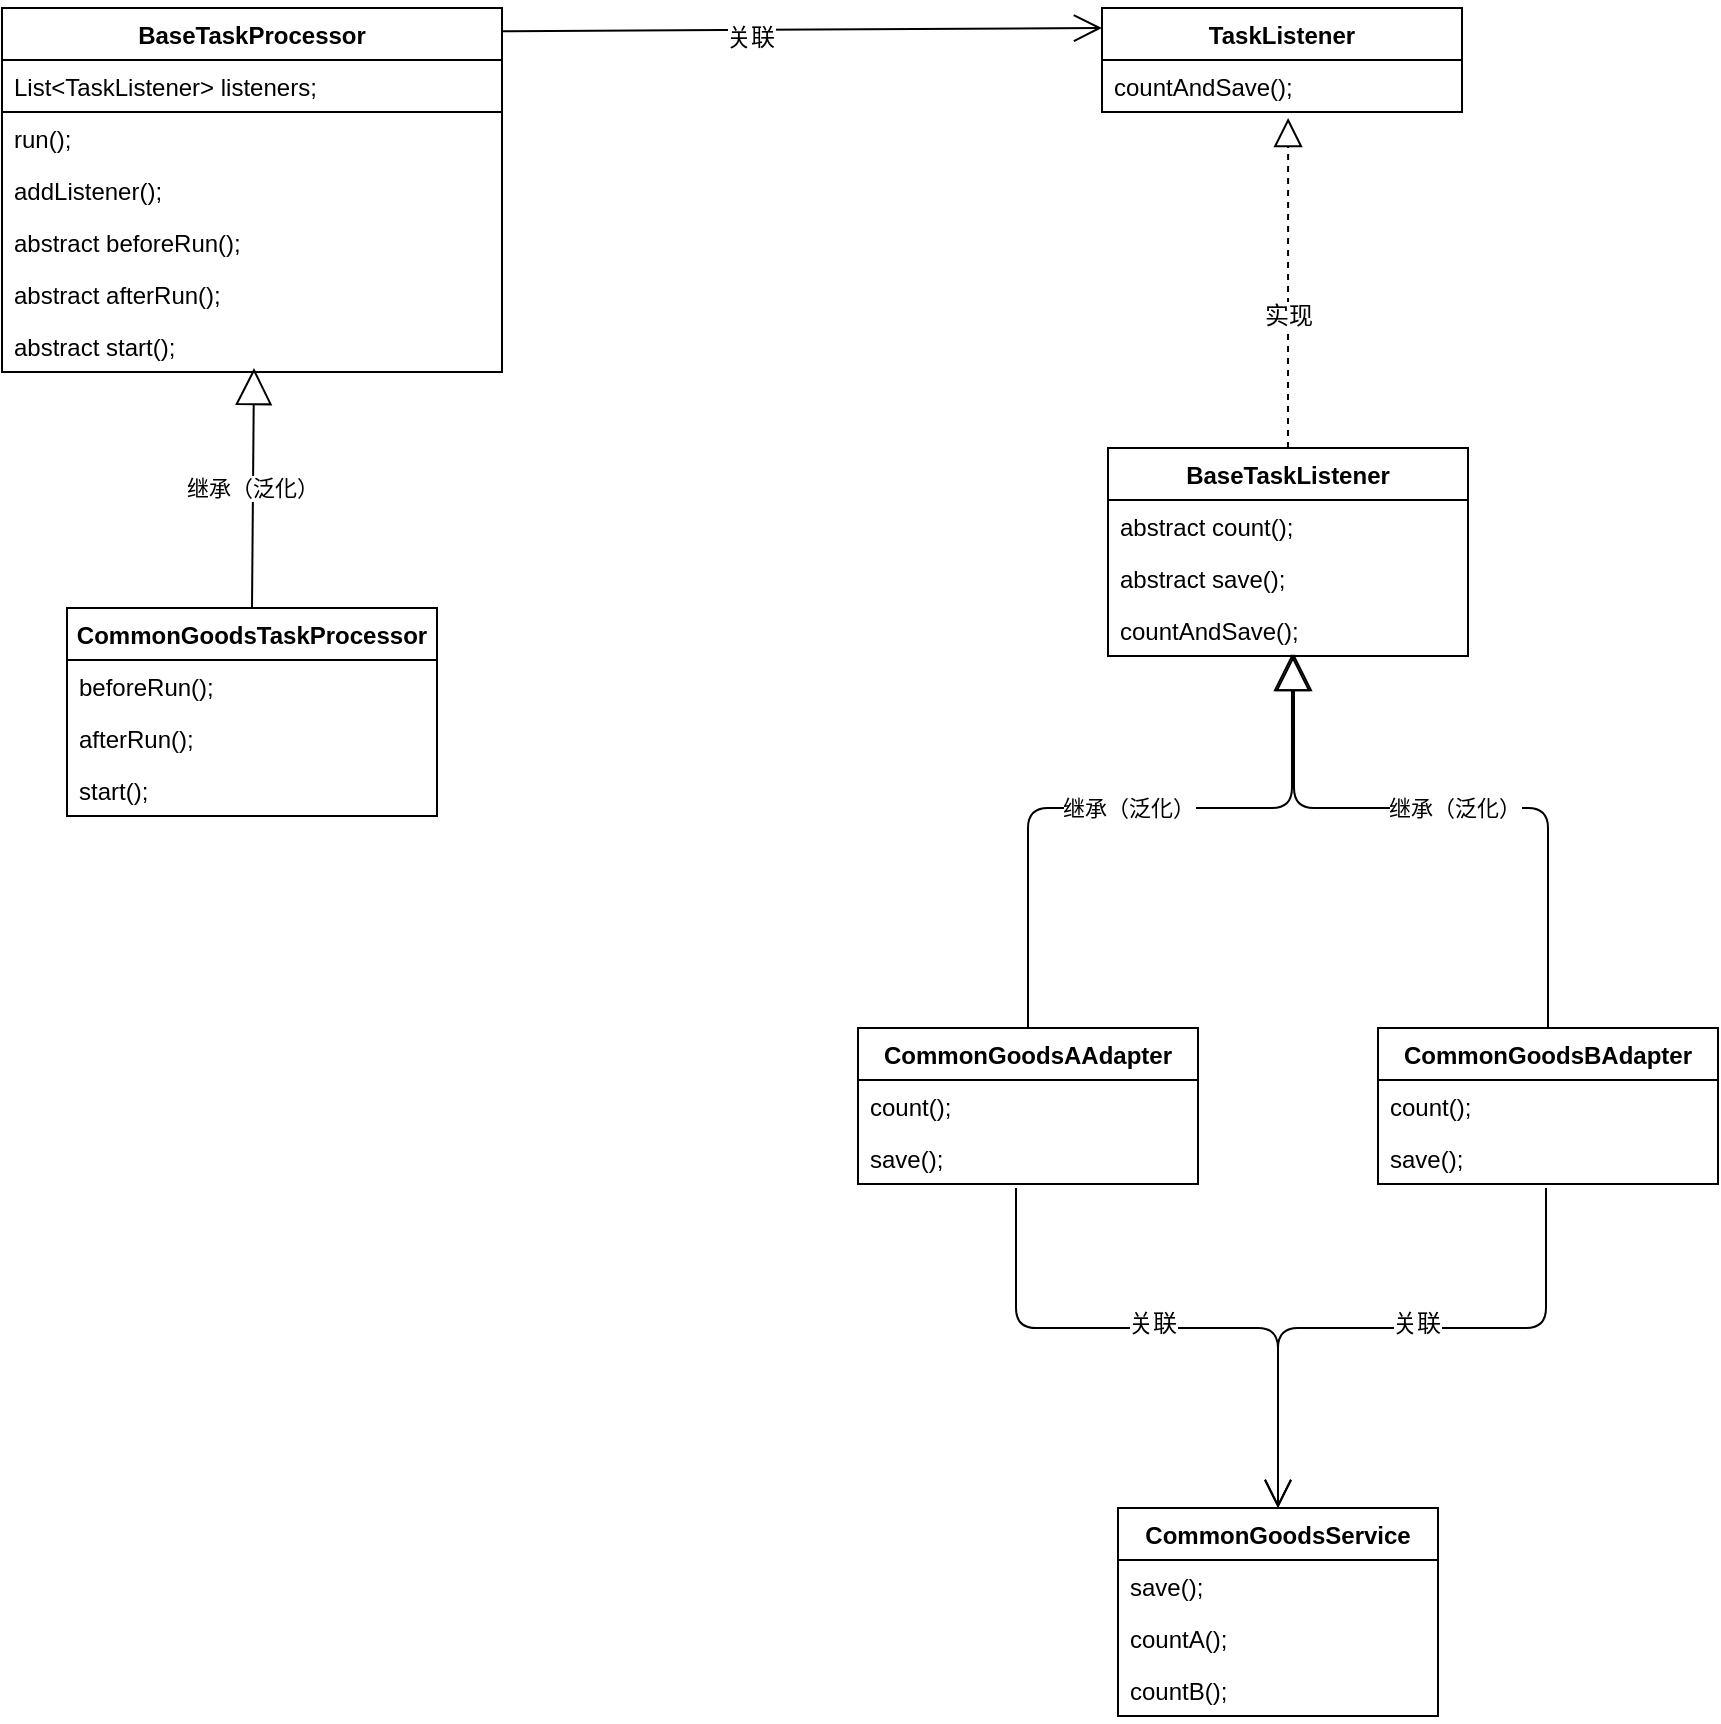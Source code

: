 <mxfile version="12.6.5" type="device"><diagram id="Rtscq1AOX6ndbtjk70j9" name="第 1 页"><mxGraphModel dx="1422" dy="822" grid="1" gridSize="10" guides="1" tooltips="1" connect="1" arrows="1" fold="1" page="1" pageScale="1" pageWidth="2336" pageHeight="1654" math="0" shadow="0"><root><mxCell id="0"/><mxCell id="1" parent="0"/><mxCell id="1-O1xEzHAzZYX_MlNJ85-2" value="BaseTaskProcessor" style="swimlane;fontStyle=1;align=center;verticalAlign=top;childLayout=stackLayout;horizontal=1;startSize=26;horizontalStack=0;resizeParent=1;resizeParentMax=0;resizeLast=0;collapsible=1;marginBottom=0;" parent="1" vertex="1"><mxGeometry x="300" y="290" width="250" height="182" as="geometry"/></mxCell><mxCell id="1-O1xEzHAzZYX_MlNJ85-3" value="List&lt;TaskListener&gt; listeners;" style="text;strokeColor=#000000;fillColor=none;align=left;verticalAlign=top;spacingLeft=4;spacingRight=4;overflow=hidden;rotatable=0;points=[[0,0.5],[1,0.5]];portConstraint=eastwest;" parent="1-O1xEzHAzZYX_MlNJ85-2" vertex="1"><mxGeometry y="26" width="250" height="26" as="geometry"/></mxCell><mxCell id="1-O1xEzHAzZYX_MlNJ85-4" value="run();" style="text;strokeColor=none;fillColor=none;align=left;verticalAlign=top;spacingLeft=4;spacingRight=4;overflow=hidden;rotatable=0;points=[[0,0.5],[1,0.5]];portConstraint=eastwest;" parent="1-O1xEzHAzZYX_MlNJ85-2" vertex="1"><mxGeometry y="52" width="250" height="26" as="geometry"/></mxCell><mxCell id="1-O1xEzHAzZYX_MlNJ85-5" value="addListener();" style="text;strokeColor=none;fillColor=none;align=left;verticalAlign=top;spacingLeft=4;spacingRight=4;overflow=hidden;rotatable=0;points=[[0,0.5],[1,0.5]];portConstraint=eastwest;" parent="1-O1xEzHAzZYX_MlNJ85-2" vertex="1"><mxGeometry y="78" width="250" height="26" as="geometry"/></mxCell><mxCell id="1-O1xEzHAzZYX_MlNJ85-6" value="abstract beforeRun();" style="text;strokeColor=none;fillColor=none;align=left;verticalAlign=top;spacingLeft=4;spacingRight=4;overflow=hidden;rotatable=0;points=[[0,0.5],[1,0.5]];portConstraint=eastwest;" parent="1-O1xEzHAzZYX_MlNJ85-2" vertex="1"><mxGeometry y="104" width="250" height="26" as="geometry"/></mxCell><mxCell id="1-O1xEzHAzZYX_MlNJ85-7" value="abstract afterRun();" style="text;strokeColor=none;fillColor=none;align=left;verticalAlign=top;spacingLeft=4;spacingRight=4;overflow=hidden;rotatable=0;points=[[0,0.5],[1,0.5]];portConstraint=eastwest;" parent="1-O1xEzHAzZYX_MlNJ85-2" vertex="1"><mxGeometry y="130" width="250" height="26" as="geometry"/></mxCell><mxCell id="VoZiykUosiK65p-Mu0LU-3" value="abstract start();" style="text;strokeColor=none;fillColor=none;align=left;verticalAlign=top;spacingLeft=4;spacingRight=4;overflow=hidden;rotatable=0;points=[[0,0.5],[1,0.5]];portConstraint=eastwest;" vertex="1" parent="1-O1xEzHAzZYX_MlNJ85-2"><mxGeometry y="156" width="250" height="26" as="geometry"/></mxCell><mxCell id="1-O1xEzHAzZYX_MlNJ85-8" value="TaskListener" style="swimlane;fontStyle=1;align=center;verticalAlign=top;childLayout=stackLayout;horizontal=1;startSize=26;horizontalStack=0;resizeParent=1;resizeParentMax=0;resizeLast=0;collapsible=1;marginBottom=0;" parent="1" vertex="1"><mxGeometry x="850" y="290" width="180" height="52" as="geometry"/></mxCell><mxCell id="178Ws9h4tSjv0EzzFC7W-1" value="countAndSave();" style="text;strokeColor=none;fillColor=none;align=left;verticalAlign=top;spacingLeft=4;spacingRight=4;overflow=hidden;rotatable=0;points=[[0,0.5],[1,0.5]];portConstraint=eastwest;" parent="1-O1xEzHAzZYX_MlNJ85-8" vertex="1"><mxGeometry y="26" width="180" height="26" as="geometry"/></mxCell><mxCell id="1-O1xEzHAzZYX_MlNJ85-11" value="CommonGoodsService" style="swimlane;fontStyle=1;align=center;verticalAlign=top;childLayout=stackLayout;horizontal=1;startSize=26;horizontalStack=0;resizeParent=1;resizeParentMax=0;resizeLast=0;collapsible=1;marginBottom=0;strokeColor=#000000;" parent="1" vertex="1"><mxGeometry x="858" y="1040" width="160" height="104" as="geometry"/></mxCell><mxCell id="1-O1xEzHAzZYX_MlNJ85-12" value="save();" style="text;strokeColor=none;fillColor=none;align=left;verticalAlign=top;spacingLeft=4;spacingRight=4;overflow=hidden;rotatable=0;points=[[0,0.5],[1,0.5]];portConstraint=eastwest;" parent="1-O1xEzHAzZYX_MlNJ85-11" vertex="1"><mxGeometry y="26" width="160" height="26" as="geometry"/></mxCell><mxCell id="1-O1xEzHAzZYX_MlNJ85-13" value="countA();" style="text;strokeColor=none;fillColor=none;align=left;verticalAlign=top;spacingLeft=4;spacingRight=4;overflow=hidden;rotatable=0;points=[[0,0.5],[1,0.5]];portConstraint=eastwest;" parent="1-O1xEzHAzZYX_MlNJ85-11" vertex="1"><mxGeometry y="52" width="160" height="26" as="geometry"/></mxCell><mxCell id="1-O1xEzHAzZYX_MlNJ85-14" value="countB();" style="text;strokeColor=none;fillColor=none;align=left;verticalAlign=top;spacingLeft=4;spacingRight=4;overflow=hidden;rotatable=0;points=[[0,0.5],[1,0.5]];portConstraint=eastwest;" parent="1-O1xEzHAzZYX_MlNJ85-11" vertex="1"><mxGeometry y="78" width="160" height="26" as="geometry"/></mxCell><mxCell id="1-O1xEzHAzZYX_MlNJ85-15" value="CommonGoodsAAdapter" style="swimlane;fontStyle=1;align=center;verticalAlign=top;childLayout=stackLayout;horizontal=1;startSize=26;horizontalStack=0;resizeParent=1;resizeParentMax=0;resizeLast=0;collapsible=1;marginBottom=0;strokeColor=#000000;" parent="1" vertex="1"><mxGeometry x="728" y="800" width="170" height="78" as="geometry"/></mxCell><mxCell id="1-O1xEzHAzZYX_MlNJ85-16" value="count();" style="text;strokeColor=none;fillColor=none;align=left;verticalAlign=top;spacingLeft=4;spacingRight=4;overflow=hidden;rotatable=0;points=[[0,0.5],[1,0.5]];portConstraint=eastwest;" parent="1-O1xEzHAzZYX_MlNJ85-15" vertex="1"><mxGeometry y="26" width="170" height="26" as="geometry"/></mxCell><mxCell id="178Ws9h4tSjv0EzzFC7W-2" value="save();" style="text;strokeColor=none;fillColor=none;align=left;verticalAlign=top;spacingLeft=4;spacingRight=4;overflow=hidden;rotatable=0;points=[[0,0.5],[1,0.5]];portConstraint=eastwest;" parent="1-O1xEzHAzZYX_MlNJ85-15" vertex="1"><mxGeometry y="52" width="170" height="26" as="geometry"/></mxCell><mxCell id="1-O1xEzHAzZYX_MlNJ85-18" value="CommonGoodsBAdapter" style="swimlane;fontStyle=1;align=center;verticalAlign=top;childLayout=stackLayout;horizontal=1;startSize=26;horizontalStack=0;resizeParent=1;resizeParentMax=0;resizeLast=0;collapsible=1;marginBottom=0;strokeColor=#000000;" parent="1" vertex="1"><mxGeometry x="988" y="800" width="170" height="78" as="geometry"/></mxCell><mxCell id="1-O1xEzHAzZYX_MlNJ85-19" value="count();" style="text;strokeColor=none;fillColor=none;align=left;verticalAlign=top;spacingLeft=4;spacingRight=4;overflow=hidden;rotatable=0;points=[[0,0.5],[1,0.5]];portConstraint=eastwest;" parent="1-O1xEzHAzZYX_MlNJ85-18" vertex="1"><mxGeometry y="26" width="170" height="26" as="geometry"/></mxCell><mxCell id="178Ws9h4tSjv0EzzFC7W-3" value="save();" style="text;strokeColor=none;fillColor=none;align=left;verticalAlign=top;spacingLeft=4;spacingRight=4;overflow=hidden;rotatable=0;points=[[0,0.5],[1,0.5]];portConstraint=eastwest;" parent="1-O1xEzHAzZYX_MlNJ85-18" vertex="1"><mxGeometry y="52" width="170" height="26" as="geometry"/></mxCell><mxCell id="1-O1xEzHAzZYX_MlNJ85-21" value="" style="endArrow=open;endFill=1;endSize=12;html=1;exitX=1;exitY=0.064;exitDx=0;exitDy=0;exitPerimeter=0;" parent="1" source="1-O1xEzHAzZYX_MlNJ85-2" edge="1"><mxGeometry width="160" relative="1" as="geometry"><mxPoint x="700" y="300" as="sourcePoint"/><mxPoint x="850" y="300" as="targetPoint"/></mxGeometry></mxCell><mxCell id="1-O1xEzHAzZYX_MlNJ85-22" value="关联" style="text;html=1;align=center;verticalAlign=middle;resizable=0;points=[];labelBackgroundColor=#ffffff;" parent="1-O1xEzHAzZYX_MlNJ85-21" vertex="1" connectable="0"><mxGeometry x="-0.173" y="-4" relative="1" as="geometry"><mxPoint as="offset"/></mxGeometry></mxCell><mxCell id="1-O1xEzHAzZYX_MlNJ85-23" value="" style="endArrow=open;endFill=1;endSize=12;html=1;entryX=0.5;entryY=0;entryDx=0;entryDy=0;" parent="1" target="1-O1xEzHAzZYX_MlNJ85-11" edge="1"><mxGeometry width="160" relative="1" as="geometry"><mxPoint x="807" y="880" as="sourcePoint"/><mxPoint x="988" y="930" as="targetPoint"/><Array as="points"><mxPoint x="807" y="950"/><mxPoint x="938" y="950"/></Array></mxGeometry></mxCell><mxCell id="1-O1xEzHAzZYX_MlNJ85-24" value="关联" style="text;html=1;align=center;verticalAlign=middle;resizable=0;points=[];labelBackgroundColor=#ffffff;" parent="1-O1xEzHAzZYX_MlNJ85-23" vertex="1" connectable="0"><mxGeometry x="-0.051" y="2" relative="1" as="geometry"><mxPoint as="offset"/></mxGeometry></mxCell><mxCell id="1-O1xEzHAzZYX_MlNJ85-25" value="" style="endArrow=open;endFill=1;endSize=12;html=1;" parent="1" edge="1"><mxGeometry width="160" relative="1" as="geometry"><mxPoint x="1072" y="880" as="sourcePoint"/><mxPoint x="938" y="1040" as="targetPoint"/><Array as="points"><mxPoint x="1072" y="950"/><mxPoint x="938" y="950"/></Array></mxGeometry></mxCell><mxCell id="1-O1xEzHAzZYX_MlNJ85-26" value="关联" style="text;html=1;align=center;verticalAlign=middle;resizable=0;points=[];labelBackgroundColor=#ffffff;" parent="1-O1xEzHAzZYX_MlNJ85-25" vertex="1" connectable="0"><mxGeometry x="-0.078" y="-2" relative="1" as="geometry"><mxPoint as="offset"/></mxGeometry></mxCell><mxCell id="1-O1xEzHAzZYX_MlNJ85-27" value="CommonGoodsTaskProcessor" style="swimlane;fontStyle=1;align=center;verticalAlign=top;childLayout=stackLayout;horizontal=1;startSize=26;horizontalStack=0;resizeParent=1;resizeParentMax=0;resizeLast=0;collapsible=1;marginBottom=0;strokeColor=#000000;" parent="1" vertex="1"><mxGeometry x="332.5" y="590" width="185" height="104" as="geometry"/></mxCell><mxCell id="1-O1xEzHAzZYX_MlNJ85-28" value="beforeRun();" style="text;strokeColor=none;fillColor=none;align=left;verticalAlign=top;spacingLeft=4;spacingRight=4;overflow=hidden;rotatable=0;points=[[0,0.5],[1,0.5]];portConstraint=eastwest;" parent="1-O1xEzHAzZYX_MlNJ85-27" vertex="1"><mxGeometry y="26" width="185" height="26" as="geometry"/></mxCell><mxCell id="1-O1xEzHAzZYX_MlNJ85-29" value="afterRun();" style="text;strokeColor=none;fillColor=none;align=left;verticalAlign=top;spacingLeft=4;spacingRight=4;overflow=hidden;rotatable=0;points=[[0,0.5],[1,0.5]];portConstraint=eastwest;" parent="1-O1xEzHAzZYX_MlNJ85-27" vertex="1"><mxGeometry y="52" width="185" height="26" as="geometry"/></mxCell><mxCell id="VoZiykUosiK65p-Mu0LU-4" value="start();" style="text;strokeColor=none;fillColor=none;align=left;verticalAlign=top;spacingLeft=4;spacingRight=4;overflow=hidden;rotatable=0;points=[[0,0.5],[1,0.5]];portConstraint=eastwest;" vertex="1" parent="1-O1xEzHAzZYX_MlNJ85-27"><mxGeometry y="78" width="185" height="26" as="geometry"/></mxCell><mxCell id="1-O1xEzHAzZYX_MlNJ85-30" value="继承（泛化）" style="endArrow=block;endSize=16;endFill=0;html=1;exitX=0.5;exitY=0;exitDx=0;exitDy=0;entryX=0.504;entryY=0.923;entryDx=0;entryDy=0;entryPerimeter=0;" parent="1" source="1-O1xEzHAzZYX_MlNJ85-27" target="VoZiykUosiK65p-Mu0LU-3" edge="1"><mxGeometry width="160" relative="1" as="geometry"><mxPoint x="330" y="520" as="sourcePoint"/><mxPoint x="426" y="480" as="targetPoint"/></mxGeometry></mxCell><mxCell id="1-O1xEzHAzZYX_MlNJ85-31" value="BaseTaskListener" style="swimlane;fontStyle=1;align=center;verticalAlign=top;childLayout=stackLayout;horizontal=1;startSize=26;horizontalStack=0;resizeParent=1;resizeParentMax=0;resizeLast=0;collapsible=1;marginBottom=0;" parent="1" vertex="1"><mxGeometry x="853" y="510" width="180" height="104" as="geometry"/></mxCell><mxCell id="1-O1xEzHAzZYX_MlNJ85-32" value="abstract count();" style="text;strokeColor=none;fillColor=none;align=left;verticalAlign=top;spacingLeft=4;spacingRight=4;overflow=hidden;rotatable=0;points=[[0,0.5],[1,0.5]];portConstraint=eastwest;" parent="1-O1xEzHAzZYX_MlNJ85-31" vertex="1"><mxGeometry y="26" width="180" height="26" as="geometry"/></mxCell><mxCell id="1-O1xEzHAzZYX_MlNJ85-33" value="abstract save();" style="text;strokeColor=none;fillColor=none;align=left;verticalAlign=top;spacingLeft=4;spacingRight=4;overflow=hidden;rotatable=0;points=[[0,0.5],[1,0.5]];portConstraint=eastwest;" parent="1-O1xEzHAzZYX_MlNJ85-31" vertex="1"><mxGeometry y="52" width="180" height="26" as="geometry"/></mxCell><mxCell id="1-O1xEzHAzZYX_MlNJ85-34" value="countAndSave();" style="text;strokeColor=none;fillColor=none;align=left;verticalAlign=top;spacingLeft=4;spacingRight=4;overflow=hidden;rotatable=0;points=[[0,0.5],[1,0.5]];portConstraint=eastwest;" parent="1-O1xEzHAzZYX_MlNJ85-31" vertex="1"><mxGeometry y="78" width="180" height="26" as="geometry"/></mxCell><mxCell id="1-O1xEzHAzZYX_MlNJ85-35" value="" style="endArrow=block;dashed=1;endFill=0;endSize=12;html=1;entryX=0.517;entryY=1.115;entryDx=0;entryDy=0;entryPerimeter=0;exitX=0.5;exitY=0;exitDx=0;exitDy=0;" parent="1" source="1-O1xEzHAzZYX_MlNJ85-31" target="178Ws9h4tSjv0EzzFC7W-1" edge="1"><mxGeometry width="160" relative="1" as="geometry"><mxPoint x="880" y="440" as="sourcePoint"/><mxPoint x="943.96" y="370.99" as="targetPoint"/></mxGeometry></mxCell><mxCell id="1-O1xEzHAzZYX_MlNJ85-36" value="实现" style="text;html=1;align=center;verticalAlign=middle;resizable=0;points=[];labelBackgroundColor=#ffffff;" parent="1-O1xEzHAzZYX_MlNJ85-35" vertex="1" connectable="0"><mxGeometry x="-0.194" relative="1" as="geometry"><mxPoint as="offset"/></mxGeometry></mxCell><mxCell id="VoZiykUosiK65p-Mu0LU-1" value="继承（泛化）" style="endArrow=block;endSize=16;endFill=0;html=1;entryX=0.511;entryY=0.962;entryDx=0;entryDy=0;entryPerimeter=0;exitX=0.5;exitY=0;exitDx=0;exitDy=0;" edge="1" parent="1" source="1-O1xEzHAzZYX_MlNJ85-15" target="1-O1xEzHAzZYX_MlNJ85-34"><mxGeometry width="160" relative="1" as="geometry"><mxPoint x="840" y="710" as="sourcePoint"/><mxPoint x="1000" y="710" as="targetPoint"/><Array as="points"><mxPoint x="813" y="690"/><mxPoint x="945" y="690"/></Array></mxGeometry></mxCell><mxCell id="VoZiykUosiK65p-Mu0LU-2" value="继承（泛化）" style="endArrow=block;endSize=16;endFill=0;html=1;exitX=0.5;exitY=0;exitDx=0;exitDy=0;" edge="1" parent="1" source="1-O1xEzHAzZYX_MlNJ85-18"><mxGeometry width="160" relative="1" as="geometry"><mxPoint x="946" y="693" as="sourcePoint"/><mxPoint x="946" y="613" as="targetPoint"/><Array as="points"><mxPoint x="1073" y="690"/><mxPoint x="946" y="690"/></Array></mxGeometry></mxCell></root></mxGraphModel></diagram></mxfile>